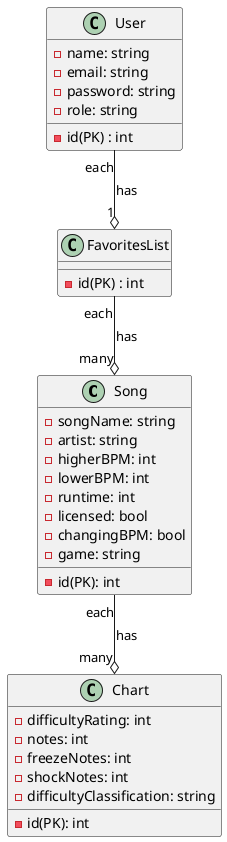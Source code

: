 @startuml

class Song{
    - songName: string
    - artist: string
    - higherBPM: int
    - lowerBPM: int
    - id(PK): int
'runtime is in seconds
    - runtime: int
    - licensed: bool
    - changingBPM: bool
    - game: string
}

class Chart{
    - id(PK): int
    - difficultyRating: int
    - notes: int
    - freezeNotes: int
    - shockNotes: int
    - difficultyClassification: string
}

class User{
    - id(PK) : int
    - name: string
    - email: string
    - password: string
    - role: string
}
class FavoritesList{
    -id(PK) : int
}
User "each" --o "1" FavoritesList : has
FavoritesList "each" --o "many" Song: has
Song "each" --o  "many" Chart : has
@enduml